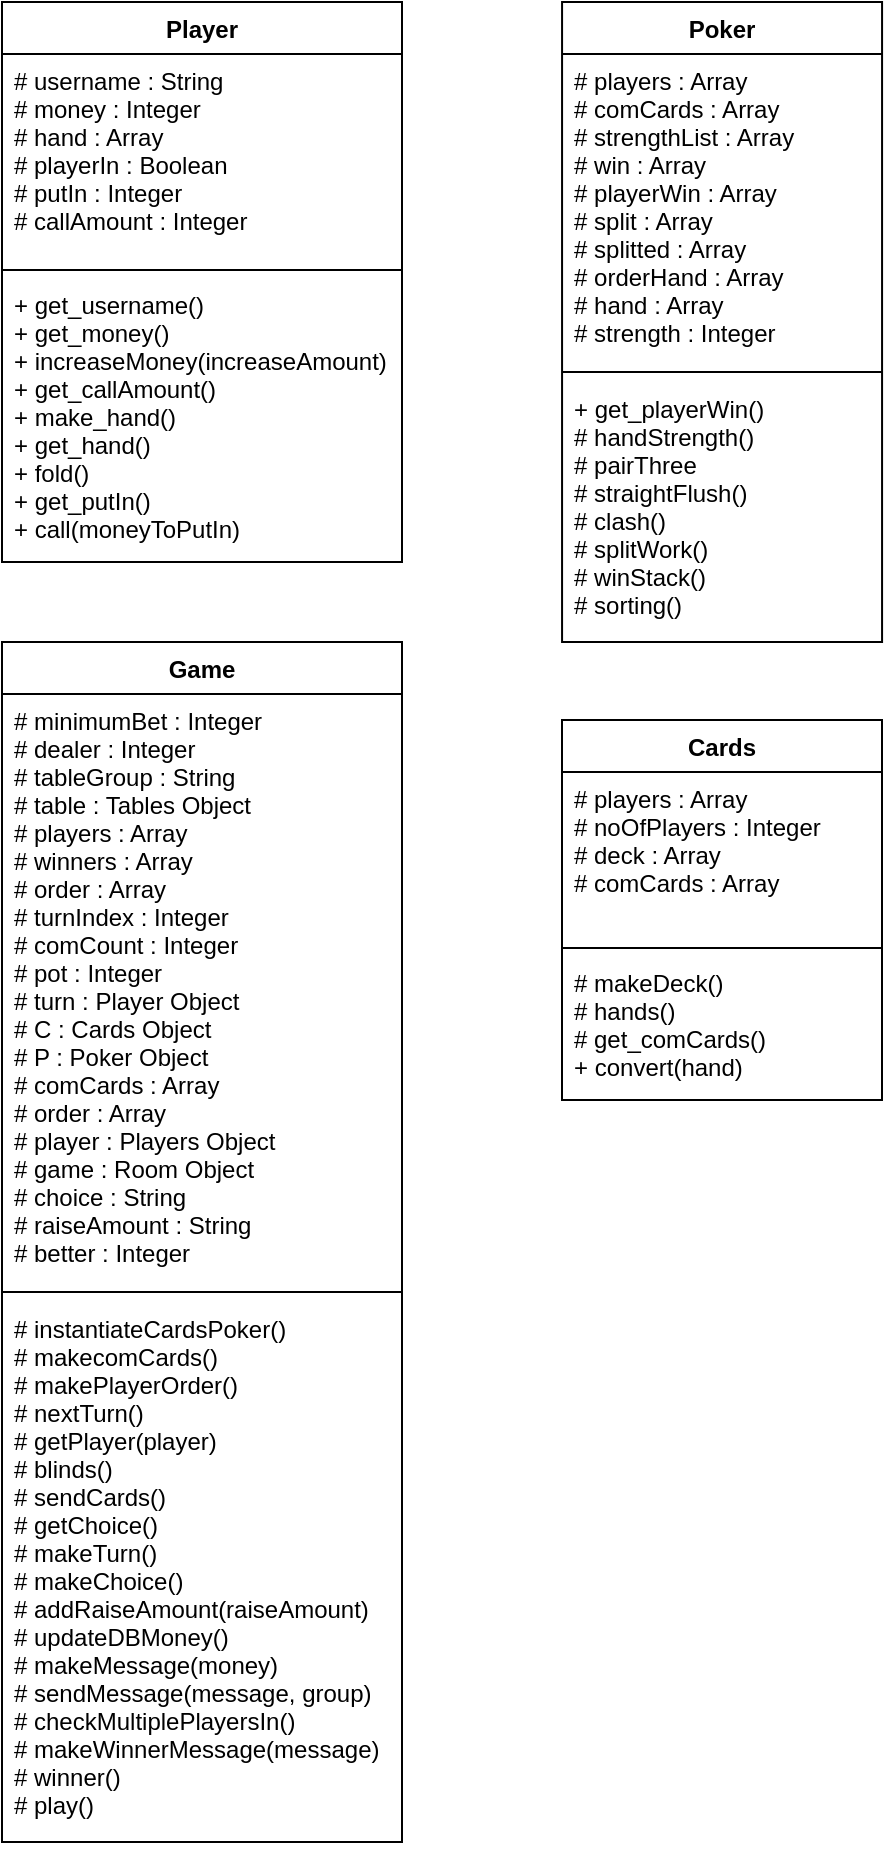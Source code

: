 <mxfile version="12.0.2" type="device" pages="1"><diagram id="6RhYXyYrnlCOJHDOtxC3" name="Page-1"><mxGraphModel dx="969" dy="1031" grid="1" gridSize="10" guides="1" tooltips="1" connect="1" arrows="1" fold="1" page="1" pageScale="1" pageWidth="827" pageHeight="1169" math="0" shadow="0"><root><mxCell id="0"/><mxCell id="1" parent="0"/><mxCell id="zVtY1OeC1-uV8lPTpXVV-6" value="Player" style="swimlane;fontStyle=1;align=center;verticalAlign=top;childLayout=stackLayout;horizontal=1;startSize=26;horizontalStack=0;resizeParent=1;resizeParentMax=0;resizeLast=0;collapsible=1;marginBottom=0;" vertex="1" parent="1"><mxGeometry x="40" y="41" width="200" height="280" as="geometry"/></mxCell><mxCell id="zVtY1OeC1-uV8lPTpXVV-7" value="# username : String&#10;# money : Integer&#10;# hand : Array&#10;# playerIn : Boolean&#10;# putIn : Integer&#10;# callAmount : Integer" style="text;strokeColor=none;fillColor=none;align=left;verticalAlign=top;spacingLeft=4;spacingRight=4;overflow=hidden;rotatable=0;points=[[0,0.5],[1,0.5]];portConstraint=eastwest;" vertex="1" parent="zVtY1OeC1-uV8lPTpXVV-6"><mxGeometry y="26" width="200" height="104" as="geometry"/></mxCell><mxCell id="zVtY1OeC1-uV8lPTpXVV-8" value="" style="line;strokeWidth=1;fillColor=none;align=left;verticalAlign=middle;spacingTop=-1;spacingLeft=3;spacingRight=3;rotatable=0;labelPosition=right;points=[];portConstraint=eastwest;" vertex="1" parent="zVtY1OeC1-uV8lPTpXVV-6"><mxGeometry y="130" width="200" height="8" as="geometry"/></mxCell><mxCell id="zVtY1OeC1-uV8lPTpXVV-9" value="+ get_username()&#10;+ get_money()&#10;+ increaseMoney(increaseAmount)&#10;+ get_callAmount()&#10;+ make_hand()&#10;+ get_hand()&#10;+ fold()&#10;+ get_putIn()&#10;+ call(moneyToPutIn)" style="text;strokeColor=none;fillColor=none;align=left;verticalAlign=top;spacingLeft=4;spacingRight=4;overflow=hidden;rotatable=0;points=[[0,0.5],[1,0.5]];portConstraint=eastwest;" vertex="1" parent="zVtY1OeC1-uV8lPTpXVV-6"><mxGeometry y="138" width="200" height="142" as="geometry"/></mxCell><mxCell id="zVtY1OeC1-uV8lPTpXVV-10" value="Cards" style="swimlane;fontStyle=1;align=center;verticalAlign=top;childLayout=stackLayout;horizontal=1;startSize=26;horizontalStack=0;resizeParent=1;resizeParentMax=0;resizeLast=0;collapsible=1;marginBottom=0;" vertex="1" parent="1"><mxGeometry x="320" y="400" width="160" height="190" as="geometry"/></mxCell><mxCell id="zVtY1OeC1-uV8lPTpXVV-11" value="# players : Array&#10;# noOfPlayers : Integer&#10;# deck : Array&#10;# comCards : Array" style="text;strokeColor=none;fillColor=none;align=left;verticalAlign=top;spacingLeft=4;spacingRight=4;overflow=hidden;rotatable=0;points=[[0,0.5],[1,0.5]];portConstraint=eastwest;" vertex="1" parent="zVtY1OeC1-uV8lPTpXVV-10"><mxGeometry y="26" width="160" height="84" as="geometry"/></mxCell><mxCell id="zVtY1OeC1-uV8lPTpXVV-12" value="" style="line;strokeWidth=1;fillColor=none;align=left;verticalAlign=middle;spacingTop=-1;spacingLeft=3;spacingRight=3;rotatable=0;labelPosition=right;points=[];portConstraint=eastwest;" vertex="1" parent="zVtY1OeC1-uV8lPTpXVV-10"><mxGeometry y="110" width="160" height="8" as="geometry"/></mxCell><mxCell id="zVtY1OeC1-uV8lPTpXVV-13" value="# makeDeck()&#10;# hands()&#10;# get_comCards()&#10;+ convert(hand)&#10;" style="text;strokeColor=none;fillColor=none;align=left;verticalAlign=top;spacingLeft=4;spacingRight=4;overflow=hidden;rotatable=0;points=[[0,0.5],[1,0.5]];portConstraint=eastwest;" vertex="1" parent="zVtY1OeC1-uV8lPTpXVV-10"><mxGeometry y="118" width="160" height="72" as="geometry"/></mxCell><mxCell id="zVtY1OeC1-uV8lPTpXVV-14" value="Poker" style="swimlane;fontStyle=1;align=center;verticalAlign=top;childLayout=stackLayout;horizontal=1;startSize=26;horizontalStack=0;resizeParent=1;resizeParentMax=0;resizeLast=0;collapsible=1;marginBottom=0;" vertex="1" parent="1"><mxGeometry x="320.034" y="41" width="160" height="320" as="geometry"/></mxCell><mxCell id="zVtY1OeC1-uV8lPTpXVV-15" value="# players : Array&#10;# comCards : Array&#10;# strengthList : Array&#10;# win : Array&#10;# playerWin : Array&#10;# split : Array&#10;# splitted : Array&#10;# orderHand : Array&#10;# hand : Array&#10;# strength : Integer" style="text;strokeColor=none;fillColor=none;align=left;verticalAlign=top;spacingLeft=4;spacingRight=4;overflow=hidden;rotatable=0;points=[[0,0.5],[1,0.5]];portConstraint=eastwest;" vertex="1" parent="zVtY1OeC1-uV8lPTpXVV-14"><mxGeometry y="26" width="160" height="154" as="geometry"/></mxCell><mxCell id="zVtY1OeC1-uV8lPTpXVV-16" value="" style="line;strokeWidth=1;fillColor=none;align=left;verticalAlign=middle;spacingTop=-1;spacingLeft=3;spacingRight=3;rotatable=0;labelPosition=right;points=[];portConstraint=eastwest;" vertex="1" parent="zVtY1OeC1-uV8lPTpXVV-14"><mxGeometry y="180" width="160" height="10" as="geometry"/></mxCell><mxCell id="zVtY1OeC1-uV8lPTpXVV-17" value="+ get_playerWin()&#10;# handStrength()&#10;# pairThree&#10;# straightFlush()&#10;# clash()&#10;# splitWork()&#10;# winStack()&#10;# sorting()" style="text;strokeColor=none;fillColor=none;align=left;verticalAlign=top;spacingLeft=4;spacingRight=4;overflow=hidden;rotatable=0;points=[[0,0.5],[1,0.5]];portConstraint=eastwest;" vertex="1" parent="zVtY1OeC1-uV8lPTpXVV-14"><mxGeometry y="190" width="160" height="130" as="geometry"/></mxCell><mxCell id="zVtY1OeC1-uV8lPTpXVV-18" value="Game" style="swimlane;fontStyle=1;align=center;verticalAlign=top;childLayout=stackLayout;horizontal=1;startSize=26;horizontalStack=0;resizeParent=1;resizeParentMax=0;resizeLast=0;collapsible=1;marginBottom=0;" vertex="1" parent="1"><mxGeometry x="40" y="361" width="200" height="600" as="geometry"/></mxCell><mxCell id="zVtY1OeC1-uV8lPTpXVV-19" value="# minimumBet : Integer&#10;# dealer : Integer&#10;# tableGroup : String&#10;# table : Tables Object&#10;# players : Array&#10;# winners : Array&#10;# order : Array&#10;# turnIndex : Integer&#10;# comCount : Integer&#10;# pot : Integer&#10;# turn : Player Object&#10;# C : Cards Object&#10;# P : Poker Object&#10;# comCards : Array&#10;# order : Array&#10;# player : Players Object&#10;# game : Room Object&#10;# choice : String&#10;# raiseAmount : String&#10;# better : Integer" style="text;strokeColor=none;fillColor=none;align=left;verticalAlign=top;spacingLeft=4;spacingRight=4;overflow=hidden;rotatable=0;points=[[0,0.5],[1,0.5]];portConstraint=eastwest;" vertex="1" parent="zVtY1OeC1-uV8lPTpXVV-18"><mxGeometry y="26" width="200" height="294" as="geometry"/></mxCell><mxCell id="zVtY1OeC1-uV8lPTpXVV-20" value="" style="line;strokeWidth=1;fillColor=none;align=left;verticalAlign=middle;spacingTop=-1;spacingLeft=3;spacingRight=3;rotatable=0;labelPosition=right;points=[];portConstraint=eastwest;" vertex="1" parent="zVtY1OeC1-uV8lPTpXVV-18"><mxGeometry y="320" width="200" height="10" as="geometry"/></mxCell><mxCell id="zVtY1OeC1-uV8lPTpXVV-21" value="# instantiateCardsPoker()&#10;# makecomCards()&#10;# makePlayerOrder()&#10;# nextTurn()&#10;# getPlayer(player)&#10;# blinds()&#10;# sendCards()&#10;# getChoice()&#10;# makeTurn()&#10;# makeChoice()&#10;# addRaiseAmount(raiseAmount)&#10;# updateDBMoney()&#10;# makeMessage(money)&#10;# sendMessage(message, group)&#10;# checkMultiplePlayersIn()&#10;# makeWinnerMessage(message)&#10;# winner()&#10;# play()" style="text;strokeColor=none;fillColor=none;align=left;verticalAlign=top;spacingLeft=4;spacingRight=4;overflow=hidden;rotatable=0;points=[[0,0.5],[1,0.5]];portConstraint=eastwest;" vertex="1" parent="zVtY1OeC1-uV8lPTpXVV-18"><mxGeometry y="330" width="200" height="270" as="geometry"/></mxCell></root></mxGraphModel></diagram></mxfile>